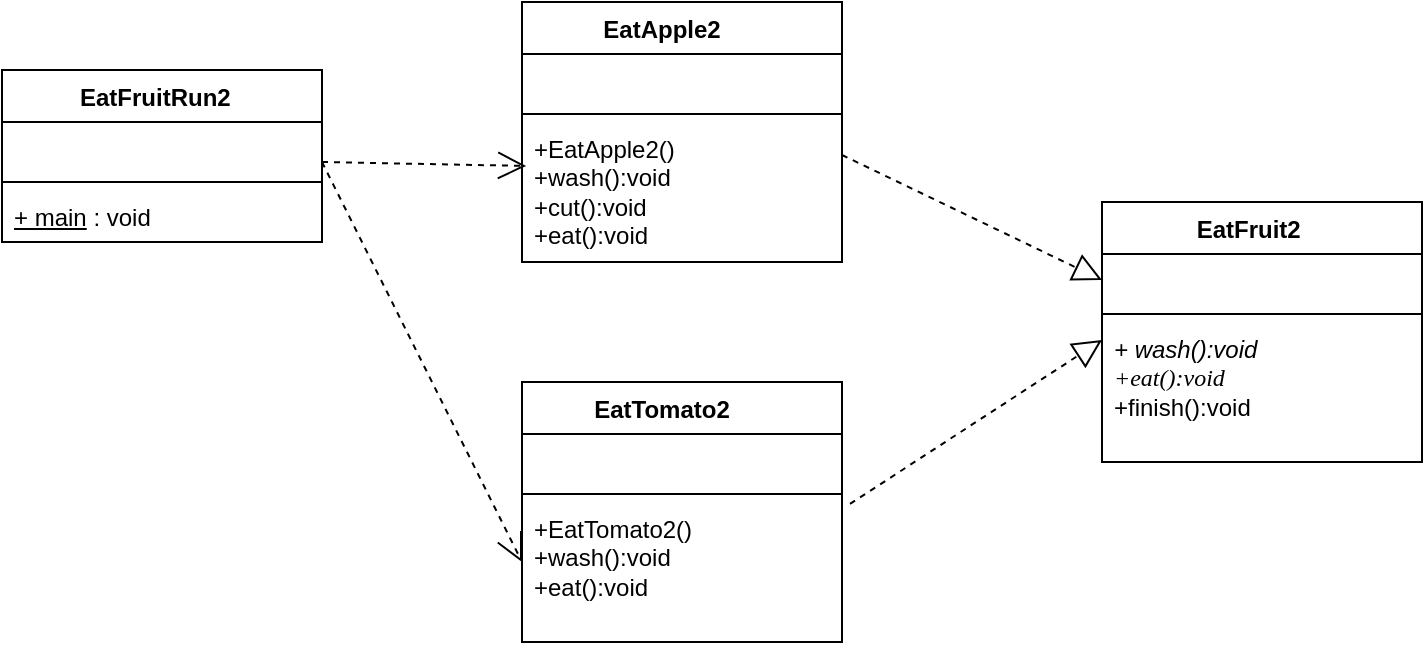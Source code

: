 <mxfile version="24.7.8">
  <diagram id="C5RBs43oDa-KdzZeNtuy" name="Page-1">
    <mxGraphModel dx="712" dy="835" grid="1" gridSize="10" guides="1" tooltips="1" connect="1" arrows="1" fold="1" page="1" pageScale="1" pageWidth="827" pageHeight="1169" math="0" shadow="0">
      <root>
        <mxCell id="WIyWlLk6GJQsqaUBKTNV-0" />
        <mxCell id="WIyWlLk6GJQsqaUBKTNV-1" parent="WIyWlLk6GJQsqaUBKTNV-0" />
        <mxCell id="-5ZwTK3mGXXOhE2If1Vr-12" value="EatFruitRun2&amp;nbsp;&amp;nbsp;" style="swimlane;fontStyle=1;align=center;verticalAlign=top;childLayout=stackLayout;horizontal=1;startSize=26;horizontalStack=0;resizeParent=1;resizeParentMax=0;resizeLast=0;collapsible=1;marginBottom=0;whiteSpace=wrap;html=1;" vertex="1" parent="WIyWlLk6GJQsqaUBKTNV-1">
          <mxGeometry x="80" y="174" width="160" height="86" as="geometry" />
        </mxCell>
        <mxCell id="-5ZwTK3mGXXOhE2If1Vr-13" value="&amp;nbsp;" style="text;strokeColor=none;fillColor=none;align=left;verticalAlign=top;spacingLeft=4;spacingRight=4;overflow=hidden;rotatable=0;points=[[0,0.5],[1,0.5]];portConstraint=eastwest;whiteSpace=wrap;html=1;" vertex="1" parent="-5ZwTK3mGXXOhE2If1Vr-12">
          <mxGeometry y="26" width="160" height="26" as="geometry" />
        </mxCell>
        <mxCell id="-5ZwTK3mGXXOhE2If1Vr-14" value="" style="line;strokeWidth=1;fillColor=none;align=left;verticalAlign=middle;spacingTop=-1;spacingLeft=3;spacingRight=3;rotatable=0;labelPosition=right;points=[];portConstraint=eastwest;strokeColor=inherit;" vertex="1" parent="-5ZwTK3mGXXOhE2If1Vr-12">
          <mxGeometry y="52" width="160" height="8" as="geometry" />
        </mxCell>
        <mxCell id="-5ZwTK3mGXXOhE2If1Vr-15" value="&lt;u&gt;+ main&lt;/u&gt; : void" style="text;strokeColor=none;fillColor=none;align=left;verticalAlign=top;spacingLeft=4;spacingRight=4;overflow=hidden;rotatable=0;points=[[0,0.5],[1,0.5]];portConstraint=eastwest;whiteSpace=wrap;html=1;" vertex="1" parent="-5ZwTK3mGXXOhE2If1Vr-12">
          <mxGeometry y="60" width="160" height="26" as="geometry" />
        </mxCell>
        <mxCell id="-5ZwTK3mGXXOhE2If1Vr-16" value="" style="endArrow=open;endSize=12;dashed=1;html=1;rounded=0;entryX=0.013;entryY=0.314;entryDx=0;entryDy=0;entryPerimeter=0;" edge="1" parent="WIyWlLk6GJQsqaUBKTNV-1" target="-5ZwTK3mGXXOhE2If1Vr-56">
          <mxGeometry width="160" relative="1" as="geometry">
            <mxPoint x="240" y="220" as="sourcePoint" />
            <mxPoint x="320" y="220" as="targetPoint" />
          </mxGeometry>
        </mxCell>
        <mxCell id="-5ZwTK3mGXXOhE2If1Vr-44" value="" style="endArrow=open;endSize=12;dashed=1;html=1;rounded=0;" edge="1" parent="WIyWlLk6GJQsqaUBKTNV-1">
          <mxGeometry width="160" relative="1" as="geometry">
            <mxPoint x="240" y="220" as="sourcePoint" />
            <mxPoint x="340" y="420" as="targetPoint" />
          </mxGeometry>
        </mxCell>
        <mxCell id="-5ZwTK3mGXXOhE2If1Vr-45" value="EatTomato2&amp;nbsp; &amp;nbsp; &amp;nbsp;&amp;nbsp;" style="swimlane;fontStyle=1;align=center;verticalAlign=top;childLayout=stackLayout;horizontal=1;startSize=26;horizontalStack=0;resizeParent=1;resizeParentMax=0;resizeLast=0;collapsible=1;marginBottom=0;whiteSpace=wrap;html=1;" vertex="1" parent="WIyWlLk6GJQsqaUBKTNV-1">
          <mxGeometry x="340" y="330" width="160" height="130" as="geometry" />
        </mxCell>
        <mxCell id="-5ZwTK3mGXXOhE2If1Vr-46" value="&amp;nbsp;" style="text;strokeColor=none;fillColor=none;align=left;verticalAlign=top;spacingLeft=4;spacingRight=4;overflow=hidden;rotatable=0;points=[[0,0.5],[1,0.5]];portConstraint=eastwest;whiteSpace=wrap;html=1;" vertex="1" parent="-5ZwTK3mGXXOhE2If1Vr-45">
          <mxGeometry y="26" width="160" height="26" as="geometry" />
        </mxCell>
        <mxCell id="-5ZwTK3mGXXOhE2If1Vr-47" value="" style="line;strokeWidth=1;fillColor=none;align=left;verticalAlign=middle;spacingTop=-1;spacingLeft=3;spacingRight=3;rotatable=0;labelPosition=right;points=[];portConstraint=eastwest;strokeColor=inherit;" vertex="1" parent="-5ZwTK3mGXXOhE2If1Vr-45">
          <mxGeometry y="52" width="160" height="8" as="geometry" />
        </mxCell>
        <mxCell id="-5ZwTK3mGXXOhE2If1Vr-48" value="&lt;div&gt;+EatTomato2()&lt;br&gt;&lt;/div&gt;+wash():void&lt;div&gt;+eat():void&lt;/div&gt;" style="text;strokeColor=none;fillColor=none;align=left;verticalAlign=top;spacingLeft=4;spacingRight=4;overflow=hidden;rotatable=0;points=[[0,0.5],[1,0.5]];portConstraint=eastwest;whiteSpace=wrap;html=1;" vertex="1" parent="-5ZwTK3mGXXOhE2If1Vr-45">
          <mxGeometry y="60" width="160" height="70" as="geometry" />
        </mxCell>
        <mxCell id="-5ZwTK3mGXXOhE2If1Vr-49" value="EatFruit2&amp;nbsp; &amp;nbsp;&amp;nbsp;" style="swimlane;fontStyle=1;align=center;verticalAlign=top;childLayout=stackLayout;horizontal=1;startSize=26;horizontalStack=0;resizeParent=1;resizeParentMax=0;resizeLast=0;collapsible=1;marginBottom=0;whiteSpace=wrap;html=1;" vertex="1" parent="WIyWlLk6GJQsqaUBKTNV-1">
          <mxGeometry x="630" y="240" width="160" height="130" as="geometry" />
        </mxCell>
        <mxCell id="-5ZwTK3mGXXOhE2If1Vr-50" value="&amp;nbsp;" style="text;strokeColor=none;fillColor=none;align=left;verticalAlign=top;spacingLeft=4;spacingRight=4;overflow=hidden;rotatable=0;points=[[0,0.5],[1,0.5]];portConstraint=eastwest;whiteSpace=wrap;html=1;" vertex="1" parent="-5ZwTK3mGXXOhE2If1Vr-49">
          <mxGeometry y="26" width="160" height="26" as="geometry" />
        </mxCell>
        <mxCell id="-5ZwTK3mGXXOhE2If1Vr-51" value="" style="line;strokeWidth=1;fillColor=none;align=left;verticalAlign=middle;spacingTop=-1;spacingLeft=3;spacingRight=3;rotatable=0;labelPosition=right;points=[];portConstraint=eastwest;strokeColor=inherit;" vertex="1" parent="-5ZwTK3mGXXOhE2If1Vr-49">
          <mxGeometry y="52" width="160" height="8" as="geometry" />
        </mxCell>
        <mxCell id="-5ZwTK3mGXXOhE2If1Vr-52" value="&lt;i&gt;+ wash():void&lt;/i&gt;&lt;div&gt;&lt;font face=&quot;Italic&quot;&gt;&lt;i&gt;+eat():void&lt;/i&gt;&lt;/font&gt;&lt;/div&gt;&lt;div&gt;+finish():void&lt;br&gt;&lt;/div&gt;" style="text;strokeColor=none;fillColor=none;align=left;verticalAlign=top;spacingLeft=4;spacingRight=4;overflow=hidden;rotatable=0;points=[[0,0.5],[1,0.5]];portConstraint=eastwest;whiteSpace=wrap;html=1;" vertex="1" parent="-5ZwTK3mGXXOhE2If1Vr-49">
          <mxGeometry y="60" width="160" height="70" as="geometry" />
        </mxCell>
        <mxCell id="-5ZwTK3mGXXOhE2If1Vr-53" value="EatApple2&amp;nbsp; &amp;nbsp; &amp;nbsp;&amp;nbsp;" style="swimlane;fontStyle=1;align=center;verticalAlign=top;childLayout=stackLayout;horizontal=1;startSize=26;horizontalStack=0;resizeParent=1;resizeParentMax=0;resizeLast=0;collapsible=1;marginBottom=0;whiteSpace=wrap;html=1;" vertex="1" parent="WIyWlLk6GJQsqaUBKTNV-1">
          <mxGeometry x="340" y="140" width="160" height="130" as="geometry" />
        </mxCell>
        <mxCell id="-5ZwTK3mGXXOhE2If1Vr-54" value="&amp;nbsp;" style="text;strokeColor=none;fillColor=none;align=left;verticalAlign=top;spacingLeft=4;spacingRight=4;overflow=hidden;rotatable=0;points=[[0,0.5],[1,0.5]];portConstraint=eastwest;whiteSpace=wrap;html=1;" vertex="1" parent="-5ZwTK3mGXXOhE2If1Vr-53">
          <mxGeometry y="26" width="160" height="26" as="geometry" />
        </mxCell>
        <mxCell id="-5ZwTK3mGXXOhE2If1Vr-55" value="" style="line;strokeWidth=1;fillColor=none;align=left;verticalAlign=middle;spacingTop=-1;spacingLeft=3;spacingRight=3;rotatable=0;labelPosition=right;points=[];portConstraint=eastwest;strokeColor=inherit;" vertex="1" parent="-5ZwTK3mGXXOhE2If1Vr-53">
          <mxGeometry y="52" width="160" height="8" as="geometry" />
        </mxCell>
        <mxCell id="-5ZwTK3mGXXOhE2If1Vr-56" value="&lt;div&gt;+EatApple2()&lt;br&gt;&lt;/div&gt;+wash():void&lt;div&gt;+cut():void&lt;/div&gt;&lt;div&gt;+eat():void&lt;/div&gt;" style="text;strokeColor=none;fillColor=none;align=left;verticalAlign=top;spacingLeft=4;spacingRight=4;overflow=hidden;rotatable=0;points=[[0,0.5],[1,0.5]];portConstraint=eastwest;whiteSpace=wrap;html=1;" vertex="1" parent="-5ZwTK3mGXXOhE2If1Vr-53">
          <mxGeometry y="60" width="160" height="70" as="geometry" />
        </mxCell>
        <mxCell id="-5ZwTK3mGXXOhE2If1Vr-61" value="" style="endArrow=block;dashed=1;endFill=0;endSize=12;html=1;rounded=0;entryX=0;entryY=0.5;entryDx=0;entryDy=0;" edge="1" parent="WIyWlLk6GJQsqaUBKTNV-1" target="-5ZwTK3mGXXOhE2If1Vr-50">
          <mxGeometry width="160" relative="1" as="geometry">
            <mxPoint x="500" y="216.5" as="sourcePoint" />
            <mxPoint x="660" y="216.5" as="targetPoint" />
          </mxGeometry>
        </mxCell>
        <mxCell id="-5ZwTK3mGXXOhE2If1Vr-62" value="" style="endArrow=block;dashed=1;endFill=0;endSize=12;html=1;rounded=0;entryX=0;entryY=0.129;entryDx=0;entryDy=0;exitX=1.025;exitY=0.014;exitDx=0;exitDy=0;exitPerimeter=0;entryPerimeter=0;" edge="1" parent="WIyWlLk6GJQsqaUBKTNV-1" source="-5ZwTK3mGXXOhE2If1Vr-48" target="-5ZwTK3mGXXOhE2If1Vr-52">
          <mxGeometry width="160" relative="1" as="geometry">
            <mxPoint x="510" y="226.5" as="sourcePoint" />
            <mxPoint x="640" y="289" as="targetPoint" />
          </mxGeometry>
        </mxCell>
      </root>
    </mxGraphModel>
  </diagram>
</mxfile>
